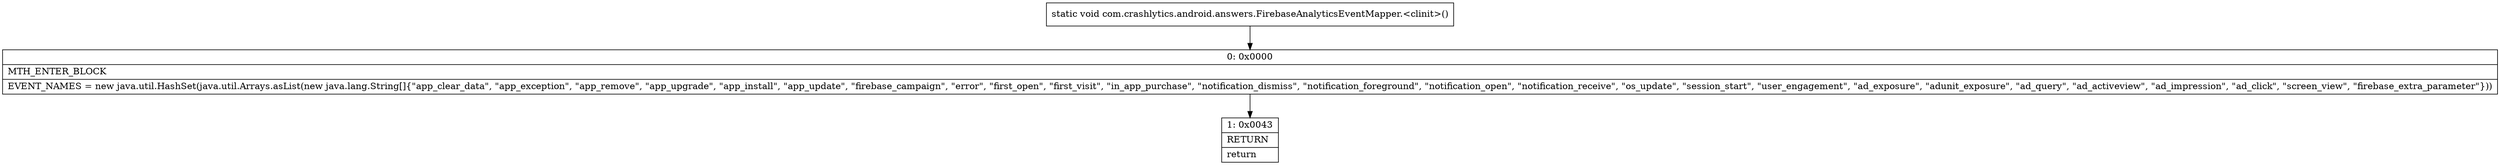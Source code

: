 digraph "CFG forcom.crashlytics.android.answers.FirebaseAnalyticsEventMapper.\<clinit\>()V" {
Node_0 [shape=record,label="{0\:\ 0x0000|MTH_ENTER_BLOCK\l|EVENT_NAMES = new java.util.HashSet(java.util.Arrays.asList(new java.lang.String[]\{\"app_clear_data\", \"app_exception\", \"app_remove\", \"app_upgrade\", \"app_install\", \"app_update\", \"firebase_campaign\", \"error\", \"first_open\", \"first_visit\", \"in_app_purchase\", \"notification_dismiss\", \"notification_foreground\", \"notification_open\", \"notification_receive\", \"os_update\", \"session_start\", \"user_engagement\", \"ad_exposure\", \"adunit_exposure\", \"ad_query\", \"ad_activeview\", \"ad_impression\", \"ad_click\", \"screen_view\", \"firebase_extra_parameter\"\}))\l}"];
Node_1 [shape=record,label="{1\:\ 0x0043|RETURN\l|return\l}"];
MethodNode[shape=record,label="{static void com.crashlytics.android.answers.FirebaseAnalyticsEventMapper.\<clinit\>() }"];
MethodNode -> Node_0;
Node_0 -> Node_1;
}

